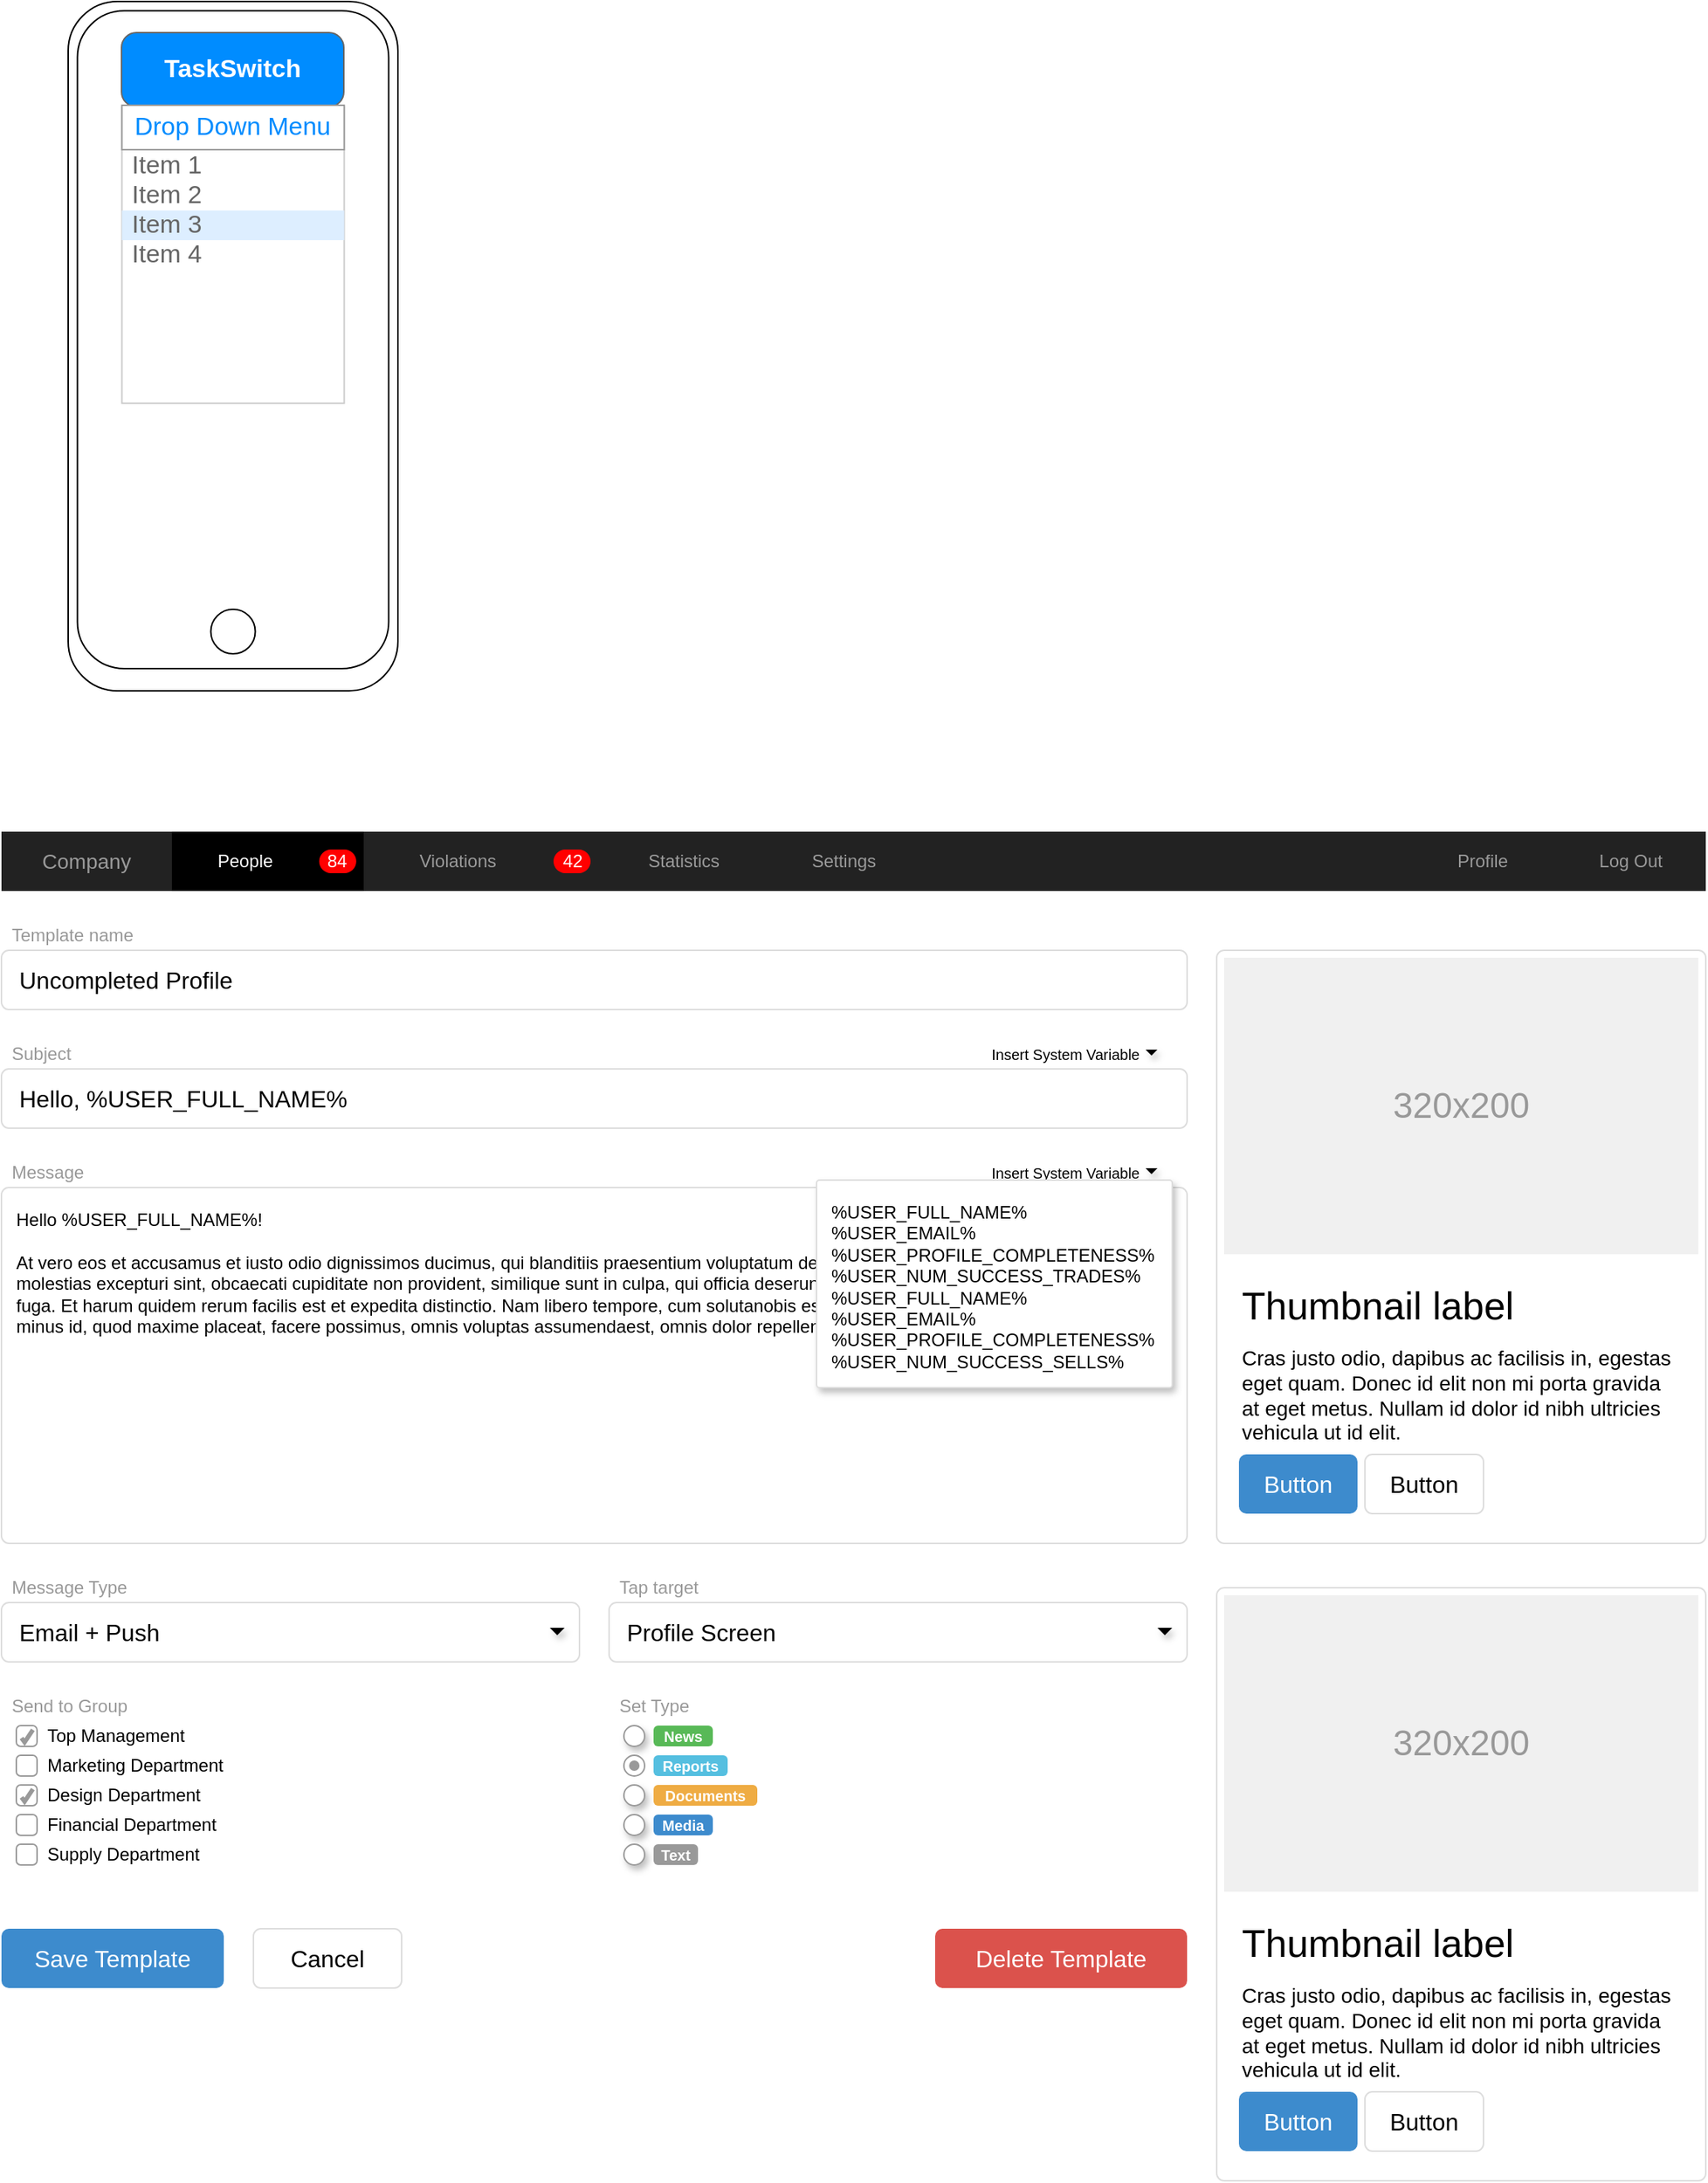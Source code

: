 <mxfile version="21.3.2" type="github" pages="2">
  <diagram name="Page-1" id="1pHiaeHpQPAUIQLTzplt">
    <mxGraphModel dx="323" dy="517" grid="1" gridSize="10" guides="1" tooltips="1" connect="1" arrows="1" fold="1" page="1" pageScale="1" pageWidth="1600" pageHeight="900" math="0" shadow="0">
      <root>
        <mxCell id="0" />
        <mxCell id="1" parent="0" />
        <mxCell id="07PN9Lx8dPPJe3dpYtoQ-1" value="" style="html=1;shadow=0;dashed=0;shape=mxgraph.bootstrap.rect;fillColor=#222222;strokeColor=none;whiteSpace=wrap;rounded=0;fontSize=12;fontColor=#000000;align=center;" vertex="1" parent="1">
          <mxGeometry x="40" y="600" width="1150" height="40" as="geometry" />
        </mxCell>
        <mxCell id="07PN9Lx8dPPJe3dpYtoQ-2" value="Company" style="html=1;shadow=0;dashed=0;fillColor=none;strokeColor=none;shape=mxgraph.bootstrap.rect;fontColor=#999999;fontSize=14;whiteSpace=wrap;" vertex="1" parent="07PN9Lx8dPPJe3dpYtoQ-1">
          <mxGeometry width="115" height="40" as="geometry" />
        </mxCell>
        <mxCell id="07PN9Lx8dPPJe3dpYtoQ-3" value="People" style="html=1;shadow=0;dashed=0;shape=mxgraph.bootstrap.rect;fillColor=#000000;strokeColor=none;fontColor=#ffffff;spacingRight=30;whiteSpace=wrap;" vertex="1" parent="07PN9Lx8dPPJe3dpYtoQ-1">
          <mxGeometry x="115" width="129.375" height="40" as="geometry" />
        </mxCell>
        <mxCell id="07PN9Lx8dPPJe3dpYtoQ-4" value="84" style="html=1;shadow=0;dashed=0;shape=mxgraph.bootstrap.rrect;rSize=8;fillColor=#ff0000;strokeColor=none;fontColor=#ffffff;whiteSpace=wrap;" vertex="1" parent="07PN9Lx8dPPJe3dpYtoQ-3">
          <mxGeometry x="1" y="0.5" width="25" height="16" relative="1" as="geometry">
            <mxPoint x="-30" y="-8" as="offset" />
          </mxGeometry>
        </mxCell>
        <mxCell id="07PN9Lx8dPPJe3dpYtoQ-5" value="Violations" style="html=1;shadow=0;dashed=0;fillColor=none;strokeColor=none;shape=mxgraph.bootstrap.rect;fontColor=#999999;spacingRight=30;whiteSpace=wrap;" vertex="1" parent="07PN9Lx8dPPJe3dpYtoQ-1">
          <mxGeometry x="244.375" width="158.125" height="40" as="geometry" />
        </mxCell>
        <mxCell id="07PN9Lx8dPPJe3dpYtoQ-6" value="42" style="html=1;shadow=0;dashed=0;shape=mxgraph.bootstrap.rrect;rSize=8;fillColor=#ff0000;strokeColor=none;fontColor=#ffffff;whiteSpace=wrap;" vertex="1" parent="07PN9Lx8dPPJe3dpYtoQ-5">
          <mxGeometry x="1" y="0.5" width="25" height="16" relative="1" as="geometry">
            <mxPoint x="-30" y="-8" as="offset" />
          </mxGeometry>
        </mxCell>
        <mxCell id="07PN9Lx8dPPJe3dpYtoQ-7" value="Statistics" style="html=1;shadow=0;dashed=0;fillColor=none;strokeColor=none;shape=mxgraph.bootstrap.rect;fontColor=#999999;whiteSpace=wrap;" vertex="1" parent="07PN9Lx8dPPJe3dpYtoQ-1">
          <mxGeometry x="402.5" width="115" height="40" as="geometry" />
        </mxCell>
        <mxCell id="07PN9Lx8dPPJe3dpYtoQ-8" value="Settings" style="html=1;shadow=0;dashed=0;fillColor=none;strokeColor=none;shape=mxgraph.bootstrap.rect;fontColor=#999999;whiteSpace=wrap;" vertex="1" parent="07PN9Lx8dPPJe3dpYtoQ-1">
          <mxGeometry x="517.5" width="100.625" height="40" as="geometry" />
        </mxCell>
        <mxCell id="07PN9Lx8dPPJe3dpYtoQ-9" value="Profile" style="html=1;shadow=0;dashed=0;fillColor=none;strokeColor=none;shape=mxgraph.bootstrap.rect;fontColor=#999999;whiteSpace=wrap;" vertex="1" parent="07PN9Lx8dPPJe3dpYtoQ-1">
          <mxGeometry x="948.75" width="100.625" height="40" as="geometry" />
        </mxCell>
        <mxCell id="07PN9Lx8dPPJe3dpYtoQ-10" value="Log Out" style="html=1;shadow=0;dashed=0;fillColor=none;strokeColor=none;shape=mxgraph.bootstrap.rect;fontColor=#999999;whiteSpace=wrap;" vertex="1" parent="07PN9Lx8dPPJe3dpYtoQ-1">
          <mxGeometry x="1049.375" width="100.625" height="40" as="geometry" />
        </mxCell>
        <mxCell id="07PN9Lx8dPPJe3dpYtoQ-11" value="" style="html=1;shadow=0;dashed=0;shape=mxgraph.bootstrap.rrect;rSize=5;strokeColor=#dddddd;rounded=0;fontSize=12;align=center;" vertex="1" parent="1">
          <mxGeometry x="860" y="680" width="330" height="400" as="geometry" />
        </mxCell>
        <mxCell id="07PN9Lx8dPPJe3dpYtoQ-12" value="320x200" style="shape=rect;fontSize=24;fillColor=#f0f0f0;strokeColor=none;fontColor=#999999;whiteSpace=wrap;" vertex="1" parent="07PN9Lx8dPPJe3dpYtoQ-11">
          <mxGeometry x="5" y="5" width="320" height="200" as="geometry" />
        </mxCell>
        <mxCell id="07PN9Lx8dPPJe3dpYtoQ-13" value="Thumbnail label" style="html=1;shadow=0;dashed=0;shape=mxgraph.bootstrap.anchor;fontSize=26;align=left;whiteSpace=wrap;" vertex="1" parent="07PN9Lx8dPPJe3dpYtoQ-11">
          <mxGeometry x="15" y="220" width="300" height="40" as="geometry" />
        </mxCell>
        <mxCell id="07PN9Lx8dPPJe3dpYtoQ-14" value="Cras justo odio, dapibus ac facilisis in, egestas eget quam. Donec id elit non mi porta gravida at eget metus. Nullam id dolor id nibh ultricies vehicula ut id elit." style="html=1;shadow=0;dashed=0;shape=mxgraph.bootstrap.anchor;strokeColor=#dddddd;whiteSpace=wrap;align=left;verticalAlign=top;fontSize=14;whiteSpace=wrap;" vertex="1" parent="07PN9Lx8dPPJe3dpYtoQ-11">
          <mxGeometry x="15" y="260" width="300" height="80" as="geometry" />
        </mxCell>
        <mxCell id="07PN9Lx8dPPJe3dpYtoQ-15" value="Button" style="html=1;shadow=0;dashed=0;shape=mxgraph.bootstrap.rrect;rSize=5;fontSize=16;fillColor=#3D8BCD;strokeColor=none;fontColor=#ffffff;whiteSpace=wrap;" vertex="1" parent="07PN9Lx8dPPJe3dpYtoQ-11">
          <mxGeometry y="1" width="80" height="40" relative="1" as="geometry">
            <mxPoint x="15" y="-60" as="offset" />
          </mxGeometry>
        </mxCell>
        <mxCell id="07PN9Lx8dPPJe3dpYtoQ-16" value="Button" style="html=1;shadow=0;dashed=0;shape=mxgraph.bootstrap.rrect;rSize=5;fontSize=16;strokeColor=#dddddd;whiteSpace=wrap;" vertex="1" parent="07PN9Lx8dPPJe3dpYtoQ-11">
          <mxGeometry y="1" width="80" height="40" relative="1" as="geometry">
            <mxPoint x="100" y="-60" as="offset" />
          </mxGeometry>
        </mxCell>
        <mxCell id="07PN9Lx8dPPJe3dpYtoQ-17" value="Template name" style="html=1;shadow=0;dashed=0;shape=mxgraph.bootstrap.rect;strokeColor=none;fillColor=none;fontColor=#999999;align=left;spacingLeft=5;whiteSpace=wrap;rounded=0;" vertex="1" parent="1">
          <mxGeometry x="40" y="660" width="200" height="20" as="geometry" />
        </mxCell>
        <mxCell id="07PN9Lx8dPPJe3dpYtoQ-18" value="Uncompleted Profile" style="html=1;shadow=0;dashed=0;shape=mxgraph.bootstrap.rrect;rSize=5;strokeColor=#dddddd;;align=left;spacingLeft=10;fontSize=16;whiteSpace=wrap;rounded=0;" vertex="1" parent="1">
          <mxGeometry x="40" y="680" width="800" height="40" as="geometry" />
        </mxCell>
        <mxCell id="07PN9Lx8dPPJe3dpYtoQ-19" value="Subject" style="html=1;shadow=0;dashed=0;shape=mxgraph.bootstrap.rect;strokeColor=none;fillColor=none;fontColor=#999999;align=left;spacingLeft=5;whiteSpace=wrap;rounded=0;" vertex="1" parent="1">
          <mxGeometry x="40" y="740" width="200" height="20" as="geometry" />
        </mxCell>
        <mxCell id="07PN9Lx8dPPJe3dpYtoQ-20" value="Hello, %USER_FULL_NAME%" style="html=1;shadow=0;dashed=0;shape=mxgraph.bootstrap.rrect;rSize=5;strokeColor=#dddddd;align=left;spacingLeft=10;fontSize=16;whiteSpace=wrap;rounded=0;" vertex="1" parent="1">
          <mxGeometry x="40" y="760" width="800" height="40" as="geometry" />
        </mxCell>
        <mxCell id="07PN9Lx8dPPJe3dpYtoQ-21" value="Insert System Variable" style="html=1;shadow=0;dashed=0;shape=mxgraph.bootstrap.rect;strokeColor=none;fillColor=none;align=right;fontSize=10;whiteSpace=wrap;rounded=0;" vertex="1" parent="1">
          <mxGeometry x="690" y="740" width="120" height="20" as="geometry" />
        </mxCell>
        <mxCell id="07PN9Lx8dPPJe3dpYtoQ-22" value="" style="shape=triangle;strokeColor=none;fillColor=#000000;direction=south;rounded=0;shadow=1;fontSize=12;fontColor=#000000;align=center;html=1;" vertex="1" parent="1">
          <mxGeometry x="812" y="747" width="8" height="4" as="geometry" />
        </mxCell>
        <mxCell id="07PN9Lx8dPPJe3dpYtoQ-23" value="Message" style="html=1;shadow=0;dashed=0;shape=mxgraph.bootstrap.rect;strokeColor=none;fillColor=none;fontColor=#999999;align=left;spacingLeft=5;whiteSpace=wrap;rounded=0;" vertex="1" parent="1">
          <mxGeometry x="40" y="820" width="200" height="20" as="geometry" />
        </mxCell>
        <mxCell id="07PN9Lx8dPPJe3dpYtoQ-24" value="Hello %USER_FULL_NAME%!&#xa;&#xa;At vero eos et accusamus et iusto odio dignissimos ducimus, qui blanditiis praesentium voluptatum deleniti atque corrupti, quosdolores et quas molestias excepturi sint, obcaecati cupiditate non provident, similique sunt in culpa, qui officia deserunt mollitiaanimi, id est laborum et dolorum fuga. Et harum quidem rerum facilis est et expedita distinctio. Nam libero tempore, cum solutanobis est eligendi optio, cumque nihil impedit, quo minus id, quod maxime placeat, facere possimus, omnis voluptas assumendaest, omnis dolor repellendus." style="html=1;shadow=0;dashed=0;shape=mxgraph.bootstrap.rrect;rSize=5;fontSize=12;strokeColor=#dddddd;align=left;spacing=10;verticalAlign=top;whiteSpace=wrap;rounded=0;" vertex="1" parent="1">
          <mxGeometry x="40" y="840" width="800" height="240" as="geometry" />
        </mxCell>
        <mxCell id="07PN9Lx8dPPJe3dpYtoQ-25" value="Insert System Variable" style="html=1;shadow=0;dashed=0;shape=mxgraph.bootstrap.rect;strokeColor=none;fillColor=none;align=right;fontSize=10;whiteSpace=wrap;rounded=0;" vertex="1" parent="1">
          <mxGeometry x="690" y="820" width="120" height="20" as="geometry" />
        </mxCell>
        <mxCell id="07PN9Lx8dPPJe3dpYtoQ-26" value="" style="shape=triangle;strokeColor=none;fillColor=#000000;direction=south;rounded=0;shadow=1;fontSize=12;fontColor=#000000;align=center;html=1;" vertex="1" parent="1">
          <mxGeometry x="812" y="827" width="8" height="4" as="geometry" />
        </mxCell>
        <mxCell id="07PN9Lx8dPPJe3dpYtoQ-27" value="%USER_FULL_NAME%&#xa;%USER_EMAIL%&#xa;%USER_PROFILE_COMPLETENESS%&#xa;%USER_NUM_SUCCESS_TRADES%&#xa;%USER_FULL_NAME%&#xa;%USER_EMAIL%&#xa;%USER_PROFILE_COMPLETENESS%&#xa;%USER_NUM_SUCCESS_SELLS%" style="html=1;shadow=0;dashed=0;shape=mxgraph.bootstrap.rrect;fontSize=12;rSize=2;strokeColor=#dddddd;align=left;verticalAlign=top;spacing=10;shadow=1;whiteSpace=wrap;rounded=0;" vertex="1" parent="1">
          <mxGeometry x="590" y="835" width="240" height="140" as="geometry" />
        </mxCell>
        <mxCell id="07PN9Lx8dPPJe3dpYtoQ-28" value="Message Type" style="html=1;shadow=0;dashed=0;shape=mxgraph.bootstrap.rect;strokeColor=none;fillColor=none;fontColor=#999999;align=left;spacingLeft=5;whiteSpace=wrap;rounded=0;" vertex="1" parent="1">
          <mxGeometry x="40" y="1100" width="200" height="20" as="geometry" />
        </mxCell>
        <mxCell id="07PN9Lx8dPPJe3dpYtoQ-29" value="Email + Push" style="html=1;shadow=0;dashed=0;shape=mxgraph.bootstrap.rrect;rSize=5;strokeColor=#dddddd;align=left;spacingLeft=10;fontSize=16;whiteSpace=wrap;rounded=0;" vertex="1" parent="1">
          <mxGeometry x="40" y="1120" width="390" height="40" as="geometry" />
        </mxCell>
        <mxCell id="07PN9Lx8dPPJe3dpYtoQ-30" value="" style="shape=triangle;strokeColor=none;fillColor=#000000;direction=south;rounded=0;shadow=1;fontSize=12;fontColor=#000000;align=center;html=1;" vertex="1" parent="1">
          <mxGeometry x="410" y="1137" width="10" height="5" as="geometry" />
        </mxCell>
        <mxCell id="07PN9Lx8dPPJe3dpYtoQ-31" value="Tap target" style="html=1;shadow=0;dashed=0;shape=mxgraph.bootstrap.rect;strokeColor=none;fillColor=none;fontColor=#999999;align=left;spacingLeft=5;whiteSpace=wrap;rounded=0;" vertex="1" parent="1">
          <mxGeometry x="450" y="1100" width="200" height="20" as="geometry" />
        </mxCell>
        <mxCell id="07PN9Lx8dPPJe3dpYtoQ-32" value="Profile Screen" style="html=1;shadow=0;dashed=0;shape=mxgraph.bootstrap.rrect;rSize=5;strokeColor=#dddddd;align=left;spacingLeft=10;fontSize=16;whiteSpace=wrap;rounded=0;" vertex="1" parent="1">
          <mxGeometry x="450" y="1120" width="390" height="40" as="geometry" />
        </mxCell>
        <mxCell id="07PN9Lx8dPPJe3dpYtoQ-33" value="" style="shape=triangle;strokeColor=none;fillColor=#000000;direction=south;rounded=0;shadow=1;fontSize=12;fontColor=#000000;align=center;html=1;" vertex="1" parent="1">
          <mxGeometry x="820" y="1137" width="10" height="5" as="geometry" />
        </mxCell>
        <mxCell id="07PN9Lx8dPPJe3dpYtoQ-34" value="Send to Group" style="html=1;shadow=0;dashed=0;shape=mxgraph.bootstrap.rect;strokeColor=none;fillColor=none;fontColor=#999999;align=left;spacingLeft=5;whiteSpace=wrap;rounded=0;" vertex="1" parent="1">
          <mxGeometry x="40" y="1180" width="200" height="20" as="geometry" />
        </mxCell>
        <mxCell id="07PN9Lx8dPPJe3dpYtoQ-35" value="Top Management" style="html=1;shadow=0;dashed=0;shape=mxgraph.bootstrap.checkbox;fontSize=12;strokeColor=#999999;align=left;labelPosition=right;spacingLeft=5;rounded=0;" vertex="1" parent="1">
          <mxGeometry x="50" y="1203" width="14" height="14" as="geometry" />
        </mxCell>
        <mxCell id="07PN9Lx8dPPJe3dpYtoQ-36" value="Marketing Department" style="html=1;shadow=0;dashed=0;shape=mxgraph.bootstrap.rrect;fontSize=12;rSize=3;strokeColor=#999999;align=left;labelPosition=right;spacingLeft=5;rounded=0;" vertex="1" parent="1">
          <mxGeometry x="50" y="1223" width="14" height="14" as="geometry" />
        </mxCell>
        <mxCell id="07PN9Lx8dPPJe3dpYtoQ-37" value="Design Department" style="html=1;shadow=0;dashed=0;shape=mxgraph.bootstrap.checkbox;fontSize=12;strokeColor=#999999;align=left;labelPosition=right;spacingLeft=5;rounded=0;" vertex="1" parent="1">
          <mxGeometry x="50" y="1243" width="14" height="14" as="geometry" />
        </mxCell>
        <mxCell id="07PN9Lx8dPPJe3dpYtoQ-38" value="Financial Department" style="html=1;shadow=0;dashed=0;shape=mxgraph.bootstrap.rrect;fontSize=12;rSize=3;strokeColor=#999999;align=left;labelPosition=right;spacingLeft=5;rounded=0;" vertex="1" parent="1">
          <mxGeometry x="50" y="1263" width="14" height="14" as="geometry" />
        </mxCell>
        <mxCell id="07PN9Lx8dPPJe3dpYtoQ-39" value="Supply Department" style="html=1;shadow=0;dashed=0;shape=mxgraph.bootstrap.rrect;fontSize=12;rSize=3;strokeColor=#999999;align=left;labelPosition=right;spacingLeft=5;rounded=0;" vertex="1" parent="1">
          <mxGeometry x="50" y="1283" width="14" height="14" as="geometry" />
        </mxCell>
        <mxCell id="07PN9Lx8dPPJe3dpYtoQ-40" value="Set Type" style="html=1;shadow=0;dashed=0;shape=mxgraph.bootstrap.rect;strokeColor=none;fillColor=none;fontColor=#999999;align=left;spacingLeft=5;whiteSpace=wrap;rounded=0;" vertex="1" parent="1">
          <mxGeometry x="450" y="1180" width="200" height="20" as="geometry" />
        </mxCell>
        <mxCell id="07PN9Lx8dPPJe3dpYtoQ-41" value="" style="shape=ellipse;dashed=0;strokeColor=#999999;fillColor=#ffffff;html=1;rounded=0;shadow=1;fontSize=12;fontColor=#000000;align=center;" vertex="1" parent="1">
          <mxGeometry x="460" y="1203" width="14" height="14" as="geometry" />
        </mxCell>
        <mxCell id="07PN9Lx8dPPJe3dpYtoQ-42" value="News" style="html=1;shadow=0;dashed=0;shape=mxgraph.bootstrap.rrect;align=center;rSize=3;strokeColor=none;fillColor=#58B957;fontColor=#ffffff;fontStyle=1;fontSize=10;whiteSpace=wrap;rounded=0;" vertex="1" parent="1">
          <mxGeometry x="480" y="1203" width="40" height="14" as="geometry" />
        </mxCell>
        <mxCell id="07PN9Lx8dPPJe3dpYtoQ-43" value="" style="html=1;shadow=0;dashed=0;shape=mxgraph.bootstrap.radioButton;strokeColor=#999999;fillColor=#ffffff;rounded=0;fontSize=12;fontColor=#000000;align=center;" vertex="1" parent="1">
          <mxGeometry x="460" y="1223" width="14" height="14" as="geometry" />
        </mxCell>
        <mxCell id="07PN9Lx8dPPJe3dpYtoQ-44" value="Reports" style="html=1;shadow=0;dashed=0;shape=mxgraph.bootstrap.rrect;align=center;rSize=3;strokeColor=none;fillColor=#55BFE0;fontColor=#ffffff;fontStyle=1;fontSize=10;whiteSpace=wrap;rounded=0;" vertex="1" parent="1">
          <mxGeometry x="480" y="1223" width="50" height="14" as="geometry" />
        </mxCell>
        <mxCell id="07PN9Lx8dPPJe3dpYtoQ-45" value="" style="shape=ellipse;dashed=0;strokeColor=#999999;fillColor=#ffffff;html=1;rounded=0;shadow=1;fontSize=12;fontColor=#000000;align=center;" vertex="1" parent="1">
          <mxGeometry x="460" y="1243" width="14" height="14" as="geometry" />
        </mxCell>
        <mxCell id="07PN9Lx8dPPJe3dpYtoQ-46" value="Documents" style="html=1;shadow=0;dashed=0;shape=mxgraph.bootstrap.rrect;align=center;rSize=3;strokeColor=none;fillColor=#EFAC43;fontColor=#ffffff;fontStyle=1;fontSize=10;whiteSpace=wrap;rounded=0;" vertex="1" parent="1">
          <mxGeometry x="480" y="1243" width="70" height="14" as="geometry" />
        </mxCell>
        <mxCell id="07PN9Lx8dPPJe3dpYtoQ-47" value="" style="shape=ellipse;dashed=0;strokeColor=#999999;fillColor=#ffffff;html=1;rounded=0;shadow=1;fontSize=12;fontColor=#000000;align=center;" vertex="1" parent="1">
          <mxGeometry x="460" y="1263" width="14" height="14" as="geometry" />
        </mxCell>
        <mxCell id="07PN9Lx8dPPJe3dpYtoQ-48" value="Media" style="html=1;shadow=0;dashed=0;shape=mxgraph.bootstrap.rrect;align=center;rSize=3;strokeColor=none;fillColor=#3D8BCD;fontColor=#ffffff;fontStyle=1;fontSize=10;whiteSpace=wrap;rounded=0;" vertex="1" parent="1">
          <mxGeometry x="480" y="1263" width="40" height="14" as="geometry" />
        </mxCell>
        <mxCell id="07PN9Lx8dPPJe3dpYtoQ-49" value="" style="shape=ellipse;dashed=0;strokeColor=#999999;fillColor=#ffffff;html=1;rounded=0;shadow=1;fontSize=12;fontColor=#000000;align=center;" vertex="1" parent="1">
          <mxGeometry x="460" y="1283" width="14" height="14" as="geometry" />
        </mxCell>
        <mxCell id="07PN9Lx8dPPJe3dpYtoQ-50" value="Text" style="html=1;shadow=0;dashed=0;shape=mxgraph.bootstrap.rrect;align=center;rSize=3;strokeColor=none;fillColor=#999999;fontColor=#ffffff;fontStyle=1;fontSize=10;whiteSpace=wrap;rounded=0;" vertex="1" parent="1">
          <mxGeometry x="480" y="1283" width="30" height="14" as="geometry" />
        </mxCell>
        <mxCell id="07PN9Lx8dPPJe3dpYtoQ-51" value="Save Template" style="html=1;shadow=0;dashed=0;shape=mxgraph.bootstrap.rrect;align=center;rSize=5;strokeColor=none;fillColor=#3D8BCD;fontColor=#ffffff;fontSize=16;whiteSpace=wrap;rounded=0;" vertex="1" parent="1">
          <mxGeometry x="40" y="1340" width="150" height="40" as="geometry" />
        </mxCell>
        <mxCell id="07PN9Lx8dPPJe3dpYtoQ-52" value="Cancel" style="html=1;shadow=0;dashed=0;shape=mxgraph.bootstrap.rrect;align=center;rSize=5;strokeColor=#dddddd;fontSize=16;whiteSpace=wrap;rounded=0;" vertex="1" parent="1">
          <mxGeometry x="210" y="1340" width="100" height="40" as="geometry" />
        </mxCell>
        <mxCell id="07PN9Lx8dPPJe3dpYtoQ-53" value="Delete Template" style="html=1;shadow=0;dashed=0;shape=mxgraph.bootstrap.rrect;align=center;rSize=5;strokeColor=none;fillColor=#DB524C;fontColor=#ffffff;fontSize=16;whiteSpace=wrap;rounded=0;" vertex="1" parent="1">
          <mxGeometry x="670" y="1340" width="170" height="40" as="geometry" />
        </mxCell>
        <mxCell id="07PN9Lx8dPPJe3dpYtoQ-54" value="" style="html=1;shadow=0;dashed=0;shape=mxgraph.bootstrap.rrect;rSize=5;strokeColor=#dddddd;rounded=0;fontSize=12;align=center;" vertex="1" parent="1">
          <mxGeometry x="860" y="1110" width="330" height="400" as="geometry" />
        </mxCell>
        <mxCell id="07PN9Lx8dPPJe3dpYtoQ-55" value="320x200" style="shape=rect;fontSize=24;fillColor=#f0f0f0;strokeColor=none;fontColor=#999999;whiteSpace=wrap;" vertex="1" parent="07PN9Lx8dPPJe3dpYtoQ-54">
          <mxGeometry x="5" y="5" width="320" height="200" as="geometry" />
        </mxCell>
        <mxCell id="07PN9Lx8dPPJe3dpYtoQ-56" value="Thumbnail label" style="html=1;shadow=0;dashed=0;shape=mxgraph.bootstrap.anchor;fontSize=26;align=left;whiteSpace=wrap;" vertex="1" parent="07PN9Lx8dPPJe3dpYtoQ-54">
          <mxGeometry x="15" y="220" width="300" height="40" as="geometry" />
        </mxCell>
        <mxCell id="07PN9Lx8dPPJe3dpYtoQ-57" value="Cras justo odio, dapibus ac facilisis in, egestas eget quam. Donec id elit non mi porta gravida at eget metus. Nullam id dolor id nibh ultricies vehicula ut id elit." style="html=1;shadow=0;dashed=0;shape=mxgraph.bootstrap.anchor;strokeColor=#dddddd;whiteSpace=wrap;align=left;verticalAlign=top;fontSize=14;whiteSpace=wrap;" vertex="1" parent="07PN9Lx8dPPJe3dpYtoQ-54">
          <mxGeometry x="15" y="260" width="300" height="80" as="geometry" />
        </mxCell>
        <mxCell id="07PN9Lx8dPPJe3dpYtoQ-58" value="Button" style="html=1;shadow=0;dashed=0;shape=mxgraph.bootstrap.rrect;rSize=5;fontSize=16;fillColor=#3D8BCD;strokeColor=none;fontColor=#ffffff;whiteSpace=wrap;" vertex="1" parent="07PN9Lx8dPPJe3dpYtoQ-54">
          <mxGeometry y="1" width="80" height="40" relative="1" as="geometry">
            <mxPoint x="15" y="-60" as="offset" />
          </mxGeometry>
        </mxCell>
        <mxCell id="07PN9Lx8dPPJe3dpYtoQ-59" value="Button" style="html=1;shadow=0;dashed=0;shape=mxgraph.bootstrap.rrect;rSize=5;fontSize=16;strokeColor=#dddddd;whiteSpace=wrap;" vertex="1" parent="07PN9Lx8dPPJe3dpYtoQ-54">
          <mxGeometry y="1" width="80" height="40" relative="1" as="geometry">
            <mxPoint x="100" y="-60" as="offset" />
          </mxGeometry>
        </mxCell>
        <mxCell id="07PN9Lx8dPPJe3dpYtoQ-60" value="" style="rounded=1;whiteSpace=wrap;html=1;rotation=90;" vertex="1" parent="1">
          <mxGeometry x="-36.25" y="161.25" width="465" height="222.5" as="geometry" />
        </mxCell>
        <mxCell id="07PN9Lx8dPPJe3dpYtoQ-61" value="" style="rounded=1;whiteSpace=wrap;html=1;rotation=90;" vertex="1" parent="1">
          <mxGeometry x="-25.62" y="163.13" width="443.75" height="210" as="geometry" />
        </mxCell>
        <mxCell id="07PN9Lx8dPPJe3dpYtoQ-62" value="" style="ellipse;whiteSpace=wrap;html=1;aspect=fixed;" vertex="1" parent="1">
          <mxGeometry x="181.26" y="450" width="30" height="30" as="geometry" />
        </mxCell>
        <mxCell id="07PN9Lx8dPPJe3dpYtoQ-63" style="edgeStyle=orthogonalEdgeStyle;rounded=0;orthogonalLoop=1;jettySize=auto;html=1;exitX=1;exitY=0.5;exitDx=0;exitDy=0;" edge="1" parent="1" source="07PN9Lx8dPPJe3dpYtoQ-61" target="07PN9Lx8dPPJe3dpYtoQ-61">
          <mxGeometry relative="1" as="geometry" />
        </mxCell>
        <mxCell id="07PN9Lx8dPPJe3dpYtoQ-64" value="TaskSwitch" style="strokeWidth=1;shadow=0;dashed=0;align=center;html=1;shape=mxgraph.mockup.buttons.button;strokeColor=#666666;fontColor=#ffffff;mainText=;buttonStyle=round;fontSize=17;fontStyle=1;fillColor=#008cff;whiteSpace=wrap;" vertex="1" parent="1">
          <mxGeometry x="121" y="61" width="150" height="50" as="geometry" />
        </mxCell>
        <mxCell id="07PN9Lx8dPPJe3dpYtoQ-65" value="" style="strokeWidth=1;shadow=0;dashed=0;align=center;html=1;shape=mxgraph.mockup.forms.rrect;rSize=0;strokeColor=#999999;fillColor=#ffffff;opacity=50;" vertex="1" parent="1">
          <mxGeometry x="121.26" y="111" width="150" height="200" as="geometry" />
        </mxCell>
        <mxCell id="07PN9Lx8dPPJe3dpYtoQ-66" value="Drop Down Menu" style="strokeWidth=1;shadow=0;dashed=0;align=center;html=1;shape=mxgraph.mockup.forms.rrect;rSize=0;strokeColor=#999999;fontColor=#008cff;fontSize=17;fillColor=#ffffff;resizeWidth=1;whiteSpace=wrap;" vertex="1" parent="07PN9Lx8dPPJe3dpYtoQ-65">
          <mxGeometry width="150" height="30" relative="1" as="geometry">
            <mxPoint y="-1" as="offset" />
          </mxGeometry>
        </mxCell>
        <mxCell id="07PN9Lx8dPPJe3dpYtoQ-67" value="Item 1" style="strokeWidth=1;shadow=0;dashed=0;align=center;html=1;shape=mxgraph.mockup.forms.anchor;fontSize=17;fontColor=#666666;align=left;spacingLeft=5;resizeWidth=1;whiteSpace=wrap;" vertex="1" parent="07PN9Lx8dPPJe3dpYtoQ-65">
          <mxGeometry width="150" height="20" relative="1" as="geometry">
            <mxPoint y="30" as="offset" />
          </mxGeometry>
        </mxCell>
        <mxCell id="07PN9Lx8dPPJe3dpYtoQ-68" value="Item 2" style="strokeWidth=1;shadow=0;dashed=0;align=center;html=1;shape=mxgraph.mockup.forms.anchor;fontSize=17;fontColor=#666666;align=left;spacingLeft=5;resizeWidth=1;whiteSpace=wrap;" vertex="1" parent="07PN9Lx8dPPJe3dpYtoQ-65">
          <mxGeometry width="150" height="20" relative="1" as="geometry">
            <mxPoint y="50" as="offset" />
          </mxGeometry>
        </mxCell>
        <mxCell id="07PN9Lx8dPPJe3dpYtoQ-69" value="Item 3" style="strokeWidth=1;shadow=0;dashed=0;align=center;html=1;shape=mxgraph.mockup.forms.rrect;rSize=0;fontSize=17;fontColor=#666666;align=left;spacingLeft=5;fillColor=#ddeeff;strokeColor=none;resizeWidth=1;whiteSpace=wrap;" vertex="1" parent="07PN9Lx8dPPJe3dpYtoQ-65">
          <mxGeometry width="150" height="20" relative="1" as="geometry">
            <mxPoint y="70" as="offset" />
          </mxGeometry>
        </mxCell>
        <mxCell id="07PN9Lx8dPPJe3dpYtoQ-70" value="Item 4" style="strokeWidth=1;shadow=0;dashed=0;align=center;html=1;shape=mxgraph.mockup.forms.anchor;fontSize=17;fontColor=#666666;align=left;spacingLeft=5;resizeWidth=1;whiteSpace=wrap;" vertex="1" parent="07PN9Lx8dPPJe3dpYtoQ-65">
          <mxGeometry width="150" height="20" relative="1" as="geometry">
            <mxPoint y="90" as="offset" />
          </mxGeometry>
        </mxCell>
      </root>
    </mxGraphModel>
  </diagram>
  <diagram id="eEo4Slnwn9hSLSU7OwjA" name="Page-2">
    <mxGraphModel dx="323" dy="517" grid="1" gridSize="10" guides="1" tooltips="1" connect="1" arrows="1" fold="1" page="1" pageScale="1" pageWidth="1600" pageHeight="900" math="0" shadow="0">
      <root>
        <mxCell id="0" />
        <mxCell id="1" parent="0" />
        <mxCell id="0lUINmGYBAcGKdZJ5o4l-1" value="" style="verticalLabelPosition=bottom;verticalAlign=top;html=1;shadow=0;dashed=0;strokeWidth=1;shape=mxgraph.ios.iBgFlat;strokeColor=#18211b;" vertex="1" parent="1">
          <mxGeometry x="90" y="140" width="175" height="280" as="geometry" />
        </mxCell>
        <mxCell id="0lUINmGYBAcGKdZJ5o4l-2" value="" style="ellipse;whiteSpace=wrap;html=1;aspect=fixed;" vertex="1" parent="1">
          <mxGeometry x="111.88" y="190" width="131.25" height="131.25" as="geometry" />
        </mxCell>
        <mxCell id="0lUINmGYBAcGKdZJ5o4l-4" value="" style="rounded=1;whiteSpace=wrap;html=1;" vertex="1" parent="1">
          <mxGeometry x="117.5" y="340" width="120" height="30" as="geometry" />
        </mxCell>
        <mxCell id="0lUINmGYBAcGKdZJ5o4l-7" value="..." style="rounded=1;html=1;shadow=0;dashed=0;whiteSpace=wrap;fontSize=10;fillColor=#E6E6E6;align=center;strokeColor=#E6E6E6;fontColor=#333333;" vertex="1" parent="1">
          <mxGeometry x="200" y="150" width="50" height="16.88" as="geometry" />
        </mxCell>
      </root>
    </mxGraphModel>
  </diagram>
</mxfile>
